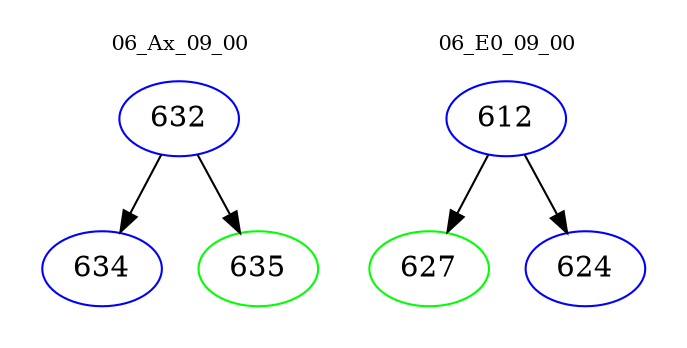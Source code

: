 digraph{
subgraph cluster_0 {
color = white
label = "06_Ax_09_00";
fontsize=10;
T0_632 [label="632", color="blue"]
T0_632 -> T0_634 [color="black"]
T0_634 [label="634", color="blue"]
T0_632 -> T0_635 [color="black"]
T0_635 [label="635", color="green"]
}
subgraph cluster_1 {
color = white
label = "06_E0_09_00";
fontsize=10;
T1_612 [label="612", color="blue"]
T1_612 -> T1_627 [color="black"]
T1_627 [label="627", color="green"]
T1_612 -> T1_624 [color="black"]
T1_624 [label="624", color="blue"]
}
}
